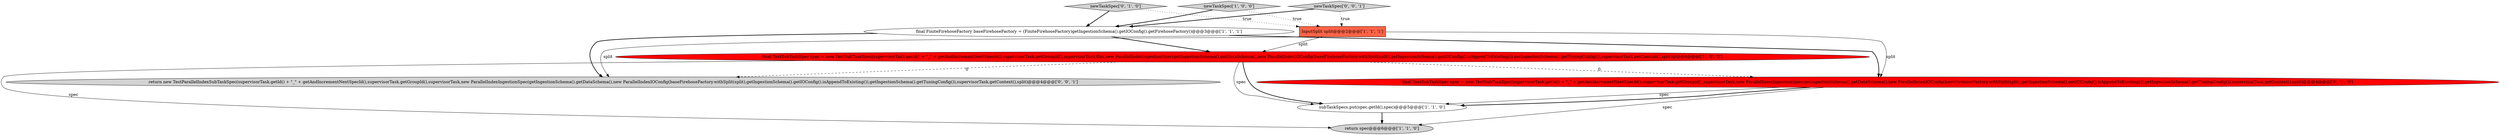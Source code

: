 digraph {
4 [style = filled, label = "newTaskSpec['1', '0', '0']", fillcolor = lightgray, shape = diamond image = "AAA0AAABBB1BBB"];
2 [style = filled, label = "final TestSubTaskSpec spec = new TestSubTaskSpec(supervisorTask.getId() + \"_\" + getAndIncrementNextSpecId(),supervisorTask.getGroupId(),supervisorTask,this,new ParallelIndexIngestionSpec(getIngestionSchema().getDataSchema(),new ParallelIndexIOConfig(baseFirehoseFactory.withSplit(split),getIngestionSchema().getIOConfig().isAppendToExisting()),getIngestionSchema().getTuningConfig()),supervisorTask.getContext(),split)@@@4@@@['1', '0', '0']", fillcolor = red, shape = ellipse image = "AAA1AAABBB1BBB"];
7 [style = filled, label = "final TestSubTaskSpec spec = new TestSubTaskSpec(supervisorTask.getId() + \"_\" + getAndIncrementNextSpecId(),supervisorTask.getGroupId(),supervisorTask,new ParallelIndexIngestionSpec(getIngestionSchema().getDataSchema(),new ParallelIndexIOConfig(baseFirehoseFactory.withSplit(split),getIngestionSchema().getIOConfig().isAppendToExisting()),getIngestionSchema().getTuningConfig()),supervisorTask.getContext(),split)@@@4@@@['0', '1', '0']", fillcolor = red, shape = ellipse image = "AAA1AAABBB2BBB"];
3 [style = filled, label = "InputSplit split@@@2@@@['1', '1', '1']", fillcolor = tomato, shape = box image = "AAA0AAABBB1BBB"];
1 [style = filled, label = "return spec@@@6@@@['1', '1', '0']", fillcolor = lightgray, shape = ellipse image = "AAA0AAABBB1BBB"];
5 [style = filled, label = "final FiniteFirehoseFactory baseFirehoseFactory = (FiniteFirehoseFactory)getIngestionSchema().getIOConfig().getFirehoseFactory()@@@3@@@['1', '1', '1']", fillcolor = white, shape = ellipse image = "AAA0AAABBB1BBB"];
6 [style = filled, label = "newTaskSpec['0', '1', '0']", fillcolor = lightgray, shape = diamond image = "AAA0AAABBB2BBB"];
9 [style = filled, label = "newTaskSpec['0', '0', '1']", fillcolor = lightgray, shape = diamond image = "AAA0AAABBB3BBB"];
8 [style = filled, label = "return new TestParallelIndexSubTaskSpec(supervisorTask.getId() + \"_\" + getAndIncrementNextSpecId(),supervisorTask.getGroupId(),supervisorTask,new ParallelIndexIngestionSpec(getIngestionSchema().getDataSchema(),new ParallelIndexIOConfig(baseFirehoseFactory.withSplit(split),getIngestionSchema().getIOConfig().isAppendToExisting()),getIngestionSchema().getTuningConfig()),supervisorTask.getContext(),split)@@@4@@@['0', '0', '1']", fillcolor = lightgray, shape = ellipse image = "AAA0AAABBB3BBB"];
0 [style = filled, label = "subTaskSpecs.put(spec.getId(),spec)@@@5@@@['1', '1', '0']", fillcolor = white, shape = ellipse image = "AAA0AAABBB1BBB"];
5->8 [style = bold, label=""];
3->8 [style = solid, label="split"];
7->0 [style = bold, label=""];
2->7 [style = dashed, label="0"];
2->8 [style = dashed, label="0"];
6->5 [style = bold, label=""];
5->2 [style = bold, label=""];
2->0 [style = bold, label=""];
4->3 [style = dotted, label="true"];
0->1 [style = bold, label=""];
7->0 [style = solid, label="spec"];
2->0 [style = solid, label="spec"];
3->7 [style = solid, label="split"];
5->7 [style = bold, label=""];
9->5 [style = bold, label=""];
7->1 [style = solid, label="spec"];
3->2 [style = solid, label="split"];
6->3 [style = dotted, label="true"];
2->1 [style = solid, label="spec"];
4->5 [style = bold, label=""];
9->3 [style = dotted, label="true"];
}
